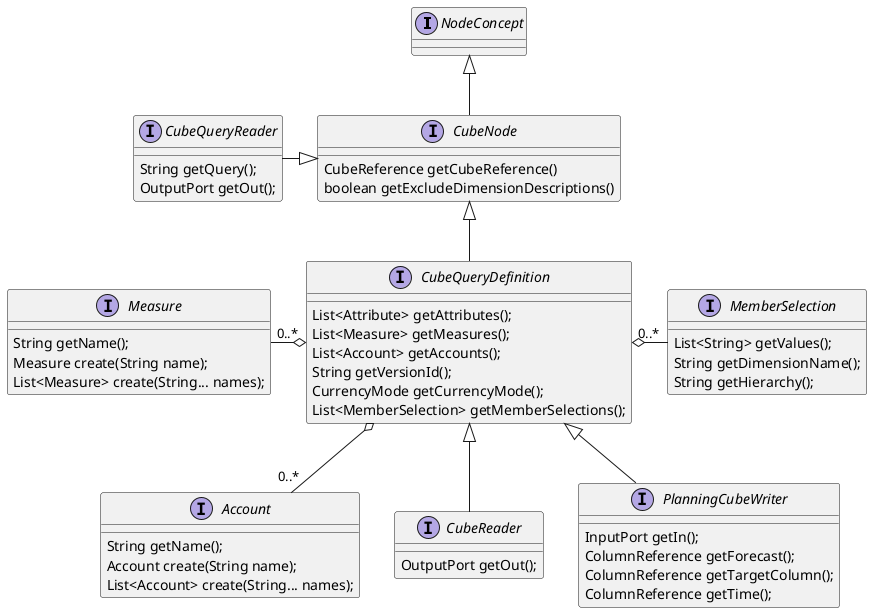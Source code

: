 @startuml

interface NodeConcept

interface CubeNode extends NodeConcept {
    CubeReference getCubeReference()
    boolean getExcludeDimensionDescriptions()
}

interface Account {
    String getName();
    Account create(String name);
    List<Account> create(String... names);
}

interface Measure {
    String getName();
    Measure create(String name);
    List<Measure> create(String... names);
}

interface CubeQueryDefinition extends CubeNode {
    List<Attribute> getAttributes();
    List<Measure> getMeasures();
    List<Account> getAccounts();
    String getVersionId();
    CurrencyMode getCurrencyMode();
    List<MemberSelection> getMemberSelections();
}


interface CubeReader extends CubeQueryDefinition {
    OutputPort getOut();
}

interface PlanningCubeWriter extends CubeQueryDefinition {

    InputPort getIn();
    ColumnReference getForecast();
    ColumnReference getTargetColumn();
    ColumnReference getTime();
}

interface CubeQueryReader{
    String getQuery();
   OutputPort getOut();
}

interface MemberSelection {

	List<String> getValues();
	
	String getDimensionName();
	String getHierarchy();
}

CubeQueryDefinition o-left- "0..*" Measure
CubeQueryDefinition o-down- "0..*" Account
CubeQueryDefinition o-right- "0..*" MemberSelection

CubeQueryReader -|> CubeNode
@enduml
